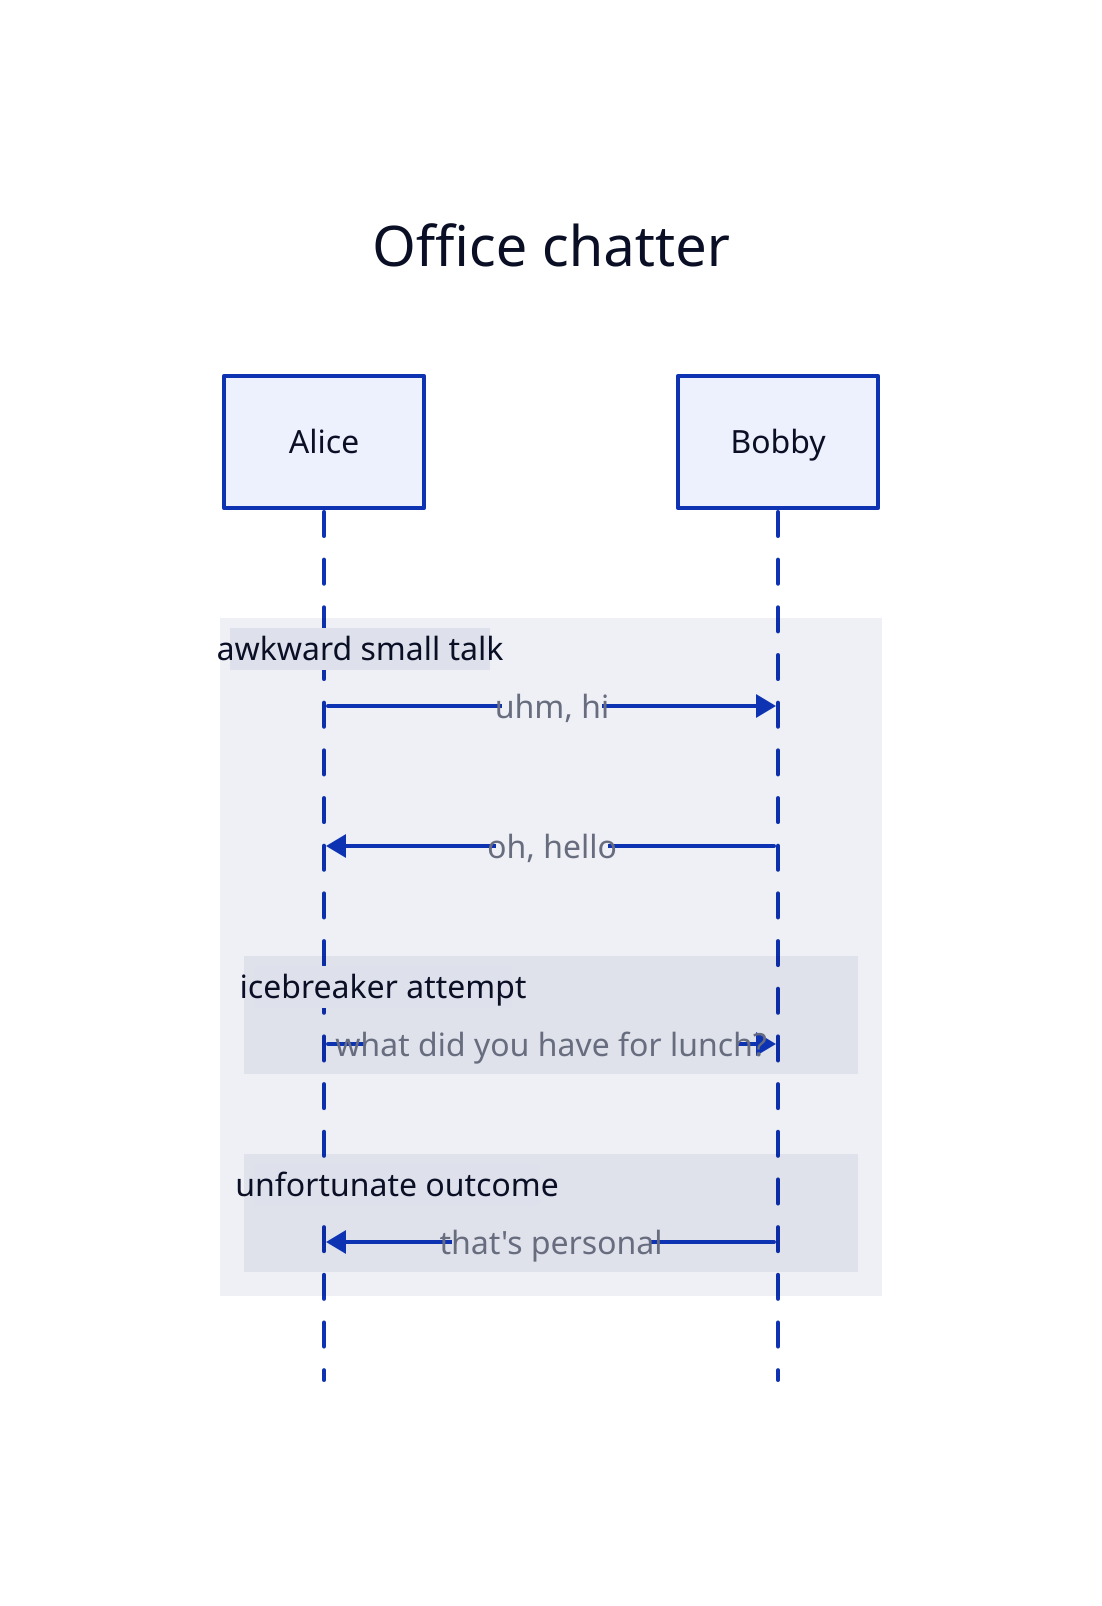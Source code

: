 Office chatter: {
  shape: sequence_diagram
  alice: Alice
  bob: Bobby
  awkward small talk: {
    alice -> bob: uhm, hi
    bob -> alice: oh, hello
    icebreaker attempt: {
      alice -> bob: what did you have for lunch?
    }
    unfortunate outcome: {
      bob -> alice: that's personal
    }
  }
}
